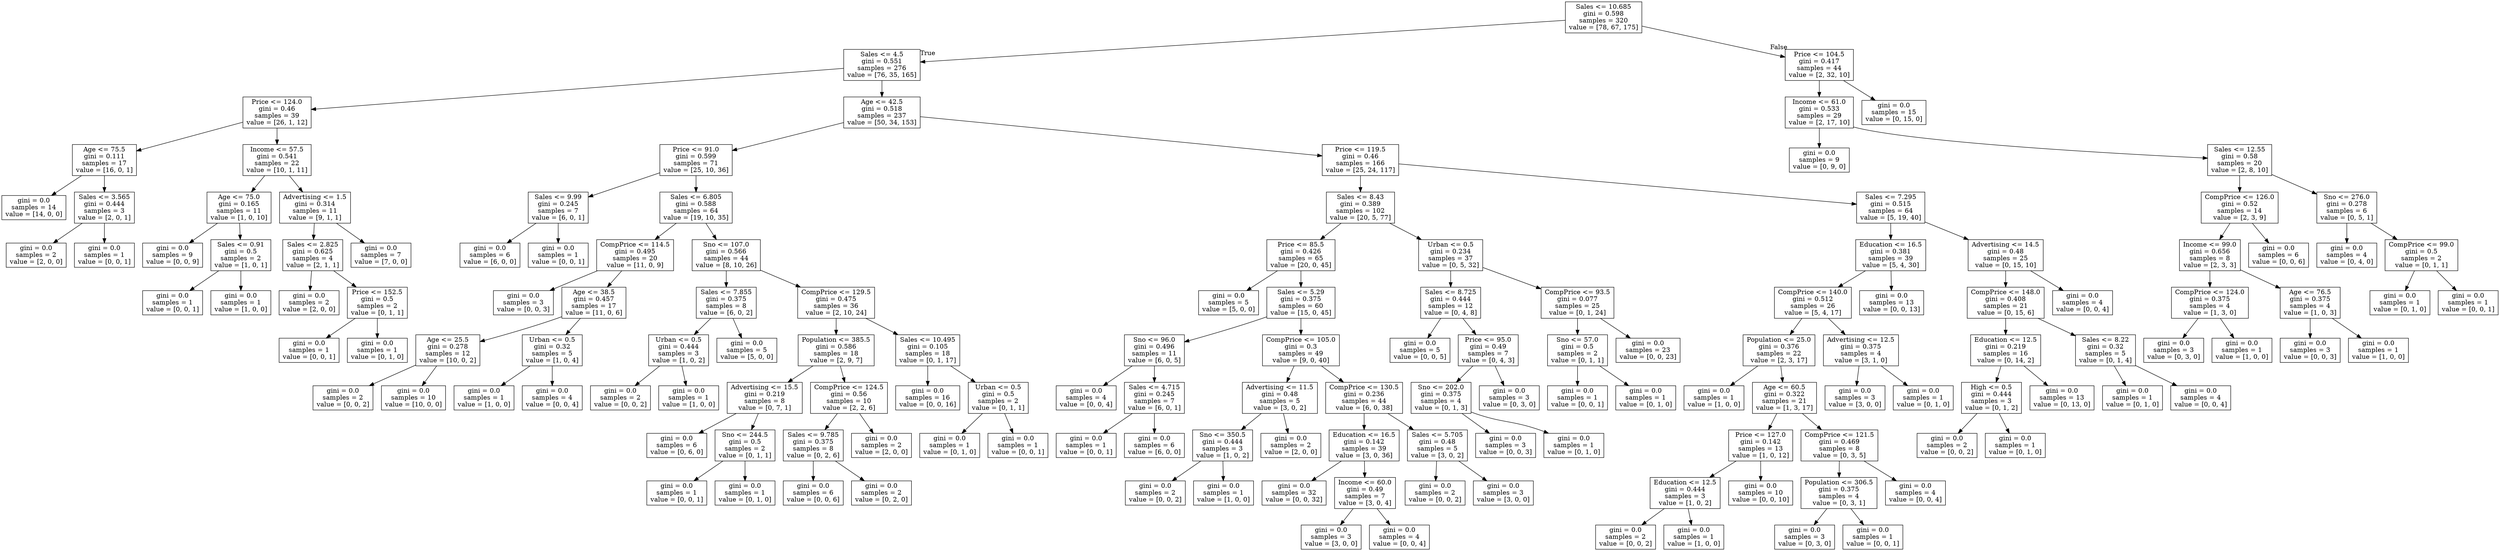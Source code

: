 digraph Tree {
node [shape=box] ;
0 [label="Sales <= 10.685\ngini = 0.598\nsamples = 320\nvalue = [78, 67, 175]"] ;
1 [label="Sales <= 4.5\ngini = 0.551\nsamples = 276\nvalue = [76, 35, 165]"] ;
0 -> 1 [labeldistance=2.5, labelangle=45, headlabel="True"] ;
2 [label="Price <= 124.0\ngini = 0.46\nsamples = 39\nvalue = [26, 1, 12]"] ;
1 -> 2 ;
3 [label="Age <= 75.5\ngini = 0.111\nsamples = 17\nvalue = [16, 0, 1]"] ;
2 -> 3 ;
4 [label="gini = 0.0\nsamples = 14\nvalue = [14, 0, 0]"] ;
3 -> 4 ;
5 [label="Sales <= 3.565\ngini = 0.444\nsamples = 3\nvalue = [2, 0, 1]"] ;
3 -> 5 ;
6 [label="gini = 0.0\nsamples = 2\nvalue = [2, 0, 0]"] ;
5 -> 6 ;
7 [label="gini = 0.0\nsamples = 1\nvalue = [0, 0, 1]"] ;
5 -> 7 ;
8 [label="Income <= 57.5\ngini = 0.541\nsamples = 22\nvalue = [10, 1, 11]"] ;
2 -> 8 ;
9 [label="Age <= 75.0\ngini = 0.165\nsamples = 11\nvalue = [1, 0, 10]"] ;
8 -> 9 ;
10 [label="gini = 0.0\nsamples = 9\nvalue = [0, 0, 9]"] ;
9 -> 10 ;
11 [label="Sales <= 0.91\ngini = 0.5\nsamples = 2\nvalue = [1, 0, 1]"] ;
9 -> 11 ;
12 [label="gini = 0.0\nsamples = 1\nvalue = [0, 0, 1]"] ;
11 -> 12 ;
13 [label="gini = 0.0\nsamples = 1\nvalue = [1, 0, 0]"] ;
11 -> 13 ;
14 [label="Advertising <= 1.5\ngini = 0.314\nsamples = 11\nvalue = [9, 1, 1]"] ;
8 -> 14 ;
15 [label="Sales <= 2.825\ngini = 0.625\nsamples = 4\nvalue = [2, 1, 1]"] ;
14 -> 15 ;
16 [label="gini = 0.0\nsamples = 2\nvalue = [2, 0, 0]"] ;
15 -> 16 ;
17 [label="Price <= 152.5\ngini = 0.5\nsamples = 2\nvalue = [0, 1, 1]"] ;
15 -> 17 ;
18 [label="gini = 0.0\nsamples = 1\nvalue = [0, 0, 1]"] ;
17 -> 18 ;
19 [label="gini = 0.0\nsamples = 1\nvalue = [0, 1, 0]"] ;
17 -> 19 ;
20 [label="gini = 0.0\nsamples = 7\nvalue = [7, 0, 0]"] ;
14 -> 20 ;
21 [label="Age <= 42.5\ngini = 0.518\nsamples = 237\nvalue = [50, 34, 153]"] ;
1 -> 21 ;
22 [label="Price <= 91.0\ngini = 0.599\nsamples = 71\nvalue = [25, 10, 36]"] ;
21 -> 22 ;
23 [label="Sales <= 9.99\ngini = 0.245\nsamples = 7\nvalue = [6, 0, 1]"] ;
22 -> 23 ;
24 [label="gini = 0.0\nsamples = 6\nvalue = [6, 0, 0]"] ;
23 -> 24 ;
25 [label="gini = 0.0\nsamples = 1\nvalue = [0, 0, 1]"] ;
23 -> 25 ;
26 [label="Sales <= 6.805\ngini = 0.588\nsamples = 64\nvalue = [19, 10, 35]"] ;
22 -> 26 ;
27 [label="CompPrice <= 114.5\ngini = 0.495\nsamples = 20\nvalue = [11, 0, 9]"] ;
26 -> 27 ;
28 [label="gini = 0.0\nsamples = 3\nvalue = [0, 0, 3]"] ;
27 -> 28 ;
29 [label="Age <= 38.5\ngini = 0.457\nsamples = 17\nvalue = [11, 0, 6]"] ;
27 -> 29 ;
30 [label="Age <= 25.5\ngini = 0.278\nsamples = 12\nvalue = [10, 0, 2]"] ;
29 -> 30 ;
31 [label="gini = 0.0\nsamples = 2\nvalue = [0, 0, 2]"] ;
30 -> 31 ;
32 [label="gini = 0.0\nsamples = 10\nvalue = [10, 0, 0]"] ;
30 -> 32 ;
33 [label="Urban <= 0.5\ngini = 0.32\nsamples = 5\nvalue = [1, 0, 4]"] ;
29 -> 33 ;
34 [label="gini = 0.0\nsamples = 1\nvalue = [1, 0, 0]"] ;
33 -> 34 ;
35 [label="gini = 0.0\nsamples = 4\nvalue = [0, 0, 4]"] ;
33 -> 35 ;
36 [label="Sno <= 107.0\ngini = 0.566\nsamples = 44\nvalue = [8, 10, 26]"] ;
26 -> 36 ;
37 [label="Sales <= 7.855\ngini = 0.375\nsamples = 8\nvalue = [6, 0, 2]"] ;
36 -> 37 ;
38 [label="Urban <= 0.5\ngini = 0.444\nsamples = 3\nvalue = [1, 0, 2]"] ;
37 -> 38 ;
39 [label="gini = 0.0\nsamples = 2\nvalue = [0, 0, 2]"] ;
38 -> 39 ;
40 [label="gini = 0.0\nsamples = 1\nvalue = [1, 0, 0]"] ;
38 -> 40 ;
41 [label="gini = 0.0\nsamples = 5\nvalue = [5, 0, 0]"] ;
37 -> 41 ;
42 [label="CompPrice <= 129.5\ngini = 0.475\nsamples = 36\nvalue = [2, 10, 24]"] ;
36 -> 42 ;
43 [label="Population <= 385.5\ngini = 0.586\nsamples = 18\nvalue = [2, 9, 7]"] ;
42 -> 43 ;
44 [label="Advertising <= 15.5\ngini = 0.219\nsamples = 8\nvalue = [0, 7, 1]"] ;
43 -> 44 ;
45 [label="gini = 0.0\nsamples = 6\nvalue = [0, 6, 0]"] ;
44 -> 45 ;
46 [label="Sno <= 244.5\ngini = 0.5\nsamples = 2\nvalue = [0, 1, 1]"] ;
44 -> 46 ;
47 [label="gini = 0.0\nsamples = 1\nvalue = [0, 0, 1]"] ;
46 -> 47 ;
48 [label="gini = 0.0\nsamples = 1\nvalue = [0, 1, 0]"] ;
46 -> 48 ;
49 [label="CompPrice <= 124.5\ngini = 0.56\nsamples = 10\nvalue = [2, 2, 6]"] ;
43 -> 49 ;
50 [label="Sales <= 9.785\ngini = 0.375\nsamples = 8\nvalue = [0, 2, 6]"] ;
49 -> 50 ;
51 [label="gini = 0.0\nsamples = 6\nvalue = [0, 0, 6]"] ;
50 -> 51 ;
52 [label="gini = 0.0\nsamples = 2\nvalue = [0, 2, 0]"] ;
50 -> 52 ;
53 [label="gini = 0.0\nsamples = 2\nvalue = [2, 0, 0]"] ;
49 -> 53 ;
54 [label="Sales <= 10.495\ngini = 0.105\nsamples = 18\nvalue = [0, 1, 17]"] ;
42 -> 54 ;
55 [label="gini = 0.0\nsamples = 16\nvalue = [0, 0, 16]"] ;
54 -> 55 ;
56 [label="Urban <= 0.5\ngini = 0.5\nsamples = 2\nvalue = [0, 1, 1]"] ;
54 -> 56 ;
57 [label="gini = 0.0\nsamples = 1\nvalue = [0, 1, 0]"] ;
56 -> 57 ;
58 [label="gini = 0.0\nsamples = 1\nvalue = [0, 0, 1]"] ;
56 -> 58 ;
59 [label="Price <= 119.5\ngini = 0.46\nsamples = 166\nvalue = [25, 24, 117]"] ;
21 -> 59 ;
60 [label="Sales <= 8.43\ngini = 0.389\nsamples = 102\nvalue = [20, 5, 77]"] ;
59 -> 60 ;
61 [label="Price <= 85.5\ngini = 0.426\nsamples = 65\nvalue = [20, 0, 45]"] ;
60 -> 61 ;
62 [label="gini = 0.0\nsamples = 5\nvalue = [5, 0, 0]"] ;
61 -> 62 ;
63 [label="Sales <= 5.29\ngini = 0.375\nsamples = 60\nvalue = [15, 0, 45]"] ;
61 -> 63 ;
64 [label="Sno <= 96.0\ngini = 0.496\nsamples = 11\nvalue = [6, 0, 5]"] ;
63 -> 64 ;
65 [label="gini = 0.0\nsamples = 4\nvalue = [0, 0, 4]"] ;
64 -> 65 ;
66 [label="Sales <= 4.715\ngini = 0.245\nsamples = 7\nvalue = [6, 0, 1]"] ;
64 -> 66 ;
67 [label="gini = 0.0\nsamples = 1\nvalue = [0, 0, 1]"] ;
66 -> 67 ;
68 [label="gini = 0.0\nsamples = 6\nvalue = [6, 0, 0]"] ;
66 -> 68 ;
69 [label="CompPrice <= 105.0\ngini = 0.3\nsamples = 49\nvalue = [9, 0, 40]"] ;
63 -> 69 ;
70 [label="Advertising <= 11.5\ngini = 0.48\nsamples = 5\nvalue = [3, 0, 2]"] ;
69 -> 70 ;
71 [label="Sno <= 350.5\ngini = 0.444\nsamples = 3\nvalue = [1, 0, 2]"] ;
70 -> 71 ;
72 [label="gini = 0.0\nsamples = 2\nvalue = [0, 0, 2]"] ;
71 -> 72 ;
73 [label="gini = 0.0\nsamples = 1\nvalue = [1, 0, 0]"] ;
71 -> 73 ;
74 [label="gini = 0.0\nsamples = 2\nvalue = [2, 0, 0]"] ;
70 -> 74 ;
75 [label="CompPrice <= 130.5\ngini = 0.236\nsamples = 44\nvalue = [6, 0, 38]"] ;
69 -> 75 ;
76 [label="Education <= 16.5\ngini = 0.142\nsamples = 39\nvalue = [3, 0, 36]"] ;
75 -> 76 ;
77 [label="gini = 0.0\nsamples = 32\nvalue = [0, 0, 32]"] ;
76 -> 77 ;
78 [label="Income <= 60.0\ngini = 0.49\nsamples = 7\nvalue = [3, 0, 4]"] ;
76 -> 78 ;
79 [label="gini = 0.0\nsamples = 3\nvalue = [3, 0, 0]"] ;
78 -> 79 ;
80 [label="gini = 0.0\nsamples = 4\nvalue = [0, 0, 4]"] ;
78 -> 80 ;
81 [label="Sales <= 5.705\ngini = 0.48\nsamples = 5\nvalue = [3, 0, 2]"] ;
75 -> 81 ;
82 [label="gini = 0.0\nsamples = 2\nvalue = [0, 0, 2]"] ;
81 -> 82 ;
83 [label="gini = 0.0\nsamples = 3\nvalue = [3, 0, 0]"] ;
81 -> 83 ;
84 [label="Urban <= 0.5\ngini = 0.234\nsamples = 37\nvalue = [0, 5, 32]"] ;
60 -> 84 ;
85 [label="Sales <= 8.725\ngini = 0.444\nsamples = 12\nvalue = [0, 4, 8]"] ;
84 -> 85 ;
86 [label="gini = 0.0\nsamples = 5\nvalue = [0, 0, 5]"] ;
85 -> 86 ;
87 [label="Price <= 95.0\ngini = 0.49\nsamples = 7\nvalue = [0, 4, 3]"] ;
85 -> 87 ;
88 [label="Sno <= 202.0\ngini = 0.375\nsamples = 4\nvalue = [0, 1, 3]"] ;
87 -> 88 ;
89 [label="gini = 0.0\nsamples = 3\nvalue = [0, 0, 3]"] ;
88 -> 89 ;
90 [label="gini = 0.0\nsamples = 1\nvalue = [0, 1, 0]"] ;
88 -> 90 ;
91 [label="gini = 0.0\nsamples = 3\nvalue = [0, 3, 0]"] ;
87 -> 91 ;
92 [label="CompPrice <= 93.5\ngini = 0.077\nsamples = 25\nvalue = [0, 1, 24]"] ;
84 -> 92 ;
93 [label="Sno <= 57.0\ngini = 0.5\nsamples = 2\nvalue = [0, 1, 1]"] ;
92 -> 93 ;
94 [label="gini = 0.0\nsamples = 1\nvalue = [0, 0, 1]"] ;
93 -> 94 ;
95 [label="gini = 0.0\nsamples = 1\nvalue = [0, 1, 0]"] ;
93 -> 95 ;
96 [label="gini = 0.0\nsamples = 23\nvalue = [0, 0, 23]"] ;
92 -> 96 ;
97 [label="Sales <= 7.295\ngini = 0.515\nsamples = 64\nvalue = [5, 19, 40]"] ;
59 -> 97 ;
98 [label="Education <= 16.5\ngini = 0.381\nsamples = 39\nvalue = [5, 4, 30]"] ;
97 -> 98 ;
99 [label="CompPrice <= 140.0\ngini = 0.512\nsamples = 26\nvalue = [5, 4, 17]"] ;
98 -> 99 ;
100 [label="Population <= 25.0\ngini = 0.376\nsamples = 22\nvalue = [2, 3, 17]"] ;
99 -> 100 ;
101 [label="gini = 0.0\nsamples = 1\nvalue = [1, 0, 0]"] ;
100 -> 101 ;
102 [label="Age <= 60.5\ngini = 0.322\nsamples = 21\nvalue = [1, 3, 17]"] ;
100 -> 102 ;
103 [label="Price <= 127.0\ngini = 0.142\nsamples = 13\nvalue = [1, 0, 12]"] ;
102 -> 103 ;
104 [label="Education <= 12.5\ngini = 0.444\nsamples = 3\nvalue = [1, 0, 2]"] ;
103 -> 104 ;
105 [label="gini = 0.0\nsamples = 2\nvalue = [0, 0, 2]"] ;
104 -> 105 ;
106 [label="gini = 0.0\nsamples = 1\nvalue = [1, 0, 0]"] ;
104 -> 106 ;
107 [label="gini = 0.0\nsamples = 10\nvalue = [0, 0, 10]"] ;
103 -> 107 ;
108 [label="CompPrice <= 121.5\ngini = 0.469\nsamples = 8\nvalue = [0, 3, 5]"] ;
102 -> 108 ;
109 [label="Population <= 306.5\ngini = 0.375\nsamples = 4\nvalue = [0, 3, 1]"] ;
108 -> 109 ;
110 [label="gini = 0.0\nsamples = 3\nvalue = [0, 3, 0]"] ;
109 -> 110 ;
111 [label="gini = 0.0\nsamples = 1\nvalue = [0, 0, 1]"] ;
109 -> 111 ;
112 [label="gini = 0.0\nsamples = 4\nvalue = [0, 0, 4]"] ;
108 -> 112 ;
113 [label="Advertising <= 12.5\ngini = 0.375\nsamples = 4\nvalue = [3, 1, 0]"] ;
99 -> 113 ;
114 [label="gini = 0.0\nsamples = 3\nvalue = [3, 0, 0]"] ;
113 -> 114 ;
115 [label="gini = 0.0\nsamples = 1\nvalue = [0, 1, 0]"] ;
113 -> 115 ;
116 [label="gini = 0.0\nsamples = 13\nvalue = [0, 0, 13]"] ;
98 -> 116 ;
117 [label="Advertising <= 14.5\ngini = 0.48\nsamples = 25\nvalue = [0, 15, 10]"] ;
97 -> 117 ;
118 [label="CompPrice <= 148.0\ngini = 0.408\nsamples = 21\nvalue = [0, 15, 6]"] ;
117 -> 118 ;
119 [label="Education <= 12.5\ngini = 0.219\nsamples = 16\nvalue = [0, 14, 2]"] ;
118 -> 119 ;
120 [label="High <= 0.5\ngini = 0.444\nsamples = 3\nvalue = [0, 1, 2]"] ;
119 -> 120 ;
121 [label="gini = 0.0\nsamples = 2\nvalue = [0, 0, 2]"] ;
120 -> 121 ;
122 [label="gini = 0.0\nsamples = 1\nvalue = [0, 1, 0]"] ;
120 -> 122 ;
123 [label="gini = 0.0\nsamples = 13\nvalue = [0, 13, 0]"] ;
119 -> 123 ;
124 [label="Sales <= 8.22\ngini = 0.32\nsamples = 5\nvalue = [0, 1, 4]"] ;
118 -> 124 ;
125 [label="gini = 0.0\nsamples = 1\nvalue = [0, 1, 0]"] ;
124 -> 125 ;
126 [label="gini = 0.0\nsamples = 4\nvalue = [0, 0, 4]"] ;
124 -> 126 ;
127 [label="gini = 0.0\nsamples = 4\nvalue = [0, 0, 4]"] ;
117 -> 127 ;
128 [label="Price <= 104.5\ngini = 0.417\nsamples = 44\nvalue = [2, 32, 10]"] ;
0 -> 128 [labeldistance=2.5, labelangle=-45, headlabel="False"] ;
129 [label="Income <= 61.0\ngini = 0.533\nsamples = 29\nvalue = [2, 17, 10]"] ;
128 -> 129 ;
130 [label="gini = 0.0\nsamples = 9\nvalue = [0, 9, 0]"] ;
129 -> 130 ;
131 [label="Sales <= 12.55\ngini = 0.58\nsamples = 20\nvalue = [2, 8, 10]"] ;
129 -> 131 ;
132 [label="CompPrice <= 126.0\ngini = 0.52\nsamples = 14\nvalue = [2, 3, 9]"] ;
131 -> 132 ;
133 [label="Income <= 99.0\ngini = 0.656\nsamples = 8\nvalue = [2, 3, 3]"] ;
132 -> 133 ;
134 [label="CompPrice <= 124.0\ngini = 0.375\nsamples = 4\nvalue = [1, 3, 0]"] ;
133 -> 134 ;
135 [label="gini = 0.0\nsamples = 3\nvalue = [0, 3, 0]"] ;
134 -> 135 ;
136 [label="gini = 0.0\nsamples = 1\nvalue = [1, 0, 0]"] ;
134 -> 136 ;
137 [label="Age <= 76.5\ngini = 0.375\nsamples = 4\nvalue = [1, 0, 3]"] ;
133 -> 137 ;
138 [label="gini = 0.0\nsamples = 3\nvalue = [0, 0, 3]"] ;
137 -> 138 ;
139 [label="gini = 0.0\nsamples = 1\nvalue = [1, 0, 0]"] ;
137 -> 139 ;
140 [label="gini = 0.0\nsamples = 6\nvalue = [0, 0, 6]"] ;
132 -> 140 ;
141 [label="Sno <= 276.0\ngini = 0.278\nsamples = 6\nvalue = [0, 5, 1]"] ;
131 -> 141 ;
142 [label="gini = 0.0\nsamples = 4\nvalue = [0, 4, 0]"] ;
141 -> 142 ;
143 [label="CompPrice <= 99.0\ngini = 0.5\nsamples = 2\nvalue = [0, 1, 1]"] ;
141 -> 143 ;
144 [label="gini = 0.0\nsamples = 1\nvalue = [0, 1, 0]"] ;
143 -> 144 ;
145 [label="gini = 0.0\nsamples = 1\nvalue = [0, 0, 1]"] ;
143 -> 145 ;
146 [label="gini = 0.0\nsamples = 15\nvalue = [0, 15, 0]"] ;
128 -> 146 ;
}